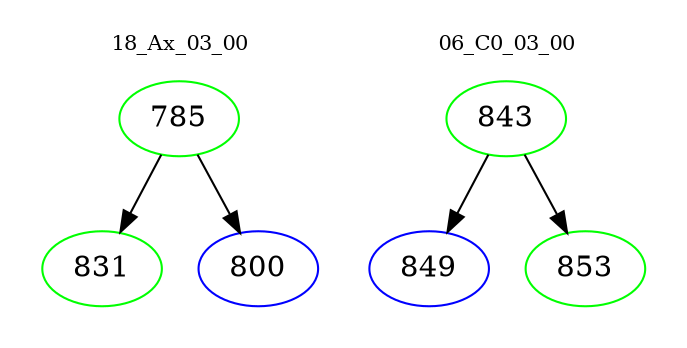 digraph{
subgraph cluster_0 {
color = white
label = "18_Ax_03_00";
fontsize=10;
T0_785 [label="785", color="green"]
T0_785 -> T0_831 [color="black"]
T0_831 [label="831", color="green"]
T0_785 -> T0_800 [color="black"]
T0_800 [label="800", color="blue"]
}
subgraph cluster_1 {
color = white
label = "06_C0_03_00";
fontsize=10;
T1_843 [label="843", color="green"]
T1_843 -> T1_849 [color="black"]
T1_849 [label="849", color="blue"]
T1_843 -> T1_853 [color="black"]
T1_853 [label="853", color="green"]
}
}
